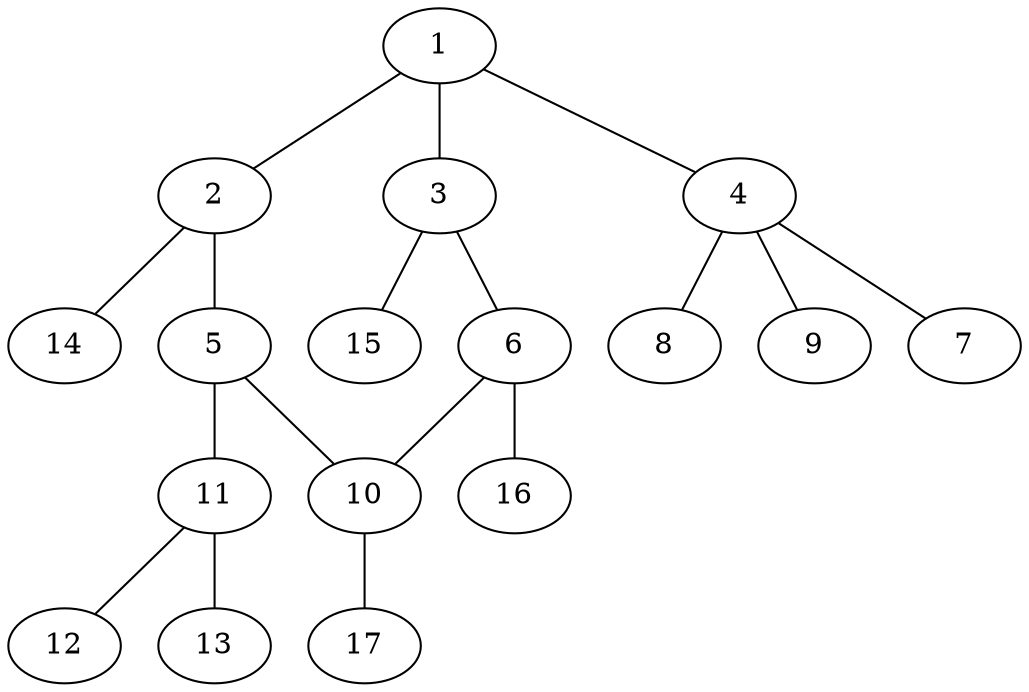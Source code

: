 graph molecule_1857 {
	1	 [chem=C];
	2	 [chem=C];
	1 -- 2	 [valence=1];
	3	 [chem=C];
	1 -- 3	 [valence=2];
	4	 [chem=C];
	1 -- 4	 [valence=1];
	5	 [chem=C];
	2 -- 5	 [valence=2];
	14	 [chem=H];
	2 -- 14	 [valence=1];
	6	 [chem=C];
	3 -- 6	 [valence=1];
	15	 [chem=H];
	3 -- 15	 [valence=1];
	7	 [chem=F];
	4 -- 7	 [valence=1];
	8	 [chem=F];
	4 -- 8	 [valence=1];
	9	 [chem=F];
	4 -- 9	 [valence=1];
	10	 [chem=C];
	5 -- 10	 [valence=1];
	11	 [chem=N];
	5 -- 11	 [valence=1];
	6 -- 10	 [valence=2];
	16	 [chem=H];
	6 -- 16	 [valence=1];
	17	 [chem=H];
	10 -- 17	 [valence=1];
	12	 [chem=O];
	11 -- 12	 [valence=2];
	13	 [chem=O];
	11 -- 13	 [valence=1];
}
